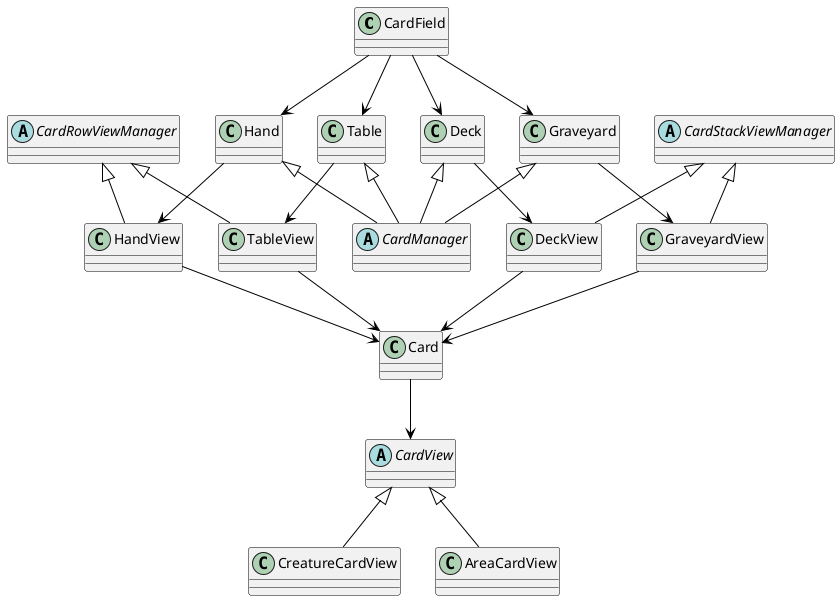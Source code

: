 @startuml

skinparam class {
	ArrowColor black
	BorderColor black
}

skinparam stereotypeCBackgroundColor YellowGreen
skinparam shadowing false


class CardField
CardField --> Hand
CardField --> Table
CardField --> Deck
CardField --> Graveyard

abstract CardView

abstract CardManager

abstract CardRowViewManager

abstract CardStackViewManager


class Card
Card --> CardView


class CreatureCardView
CardView <|-- CreatureCardView


class AreaCardView
CardView <|-- AreaCardView


class Hand
Hand <|-- CardManager
Hand --> HandView
HandView --> Card
CardRowViewManager <|-- HandView


class Table
Table <|-- CardManager
Table --> TableView
TableView --> Card
CardRowViewManager <|-- TableView

class Graveyard
Graveyard <|-- CardManager
Graveyard --> GraveyardView
GraveyardView --> Card
CardStackViewManager <|-- GraveyardView


class Deck
Deck <|-- CardManager
Deck  --> DeckView
DeckView --> Card
CardStackViewManager <|-- DeckView


@enduml
